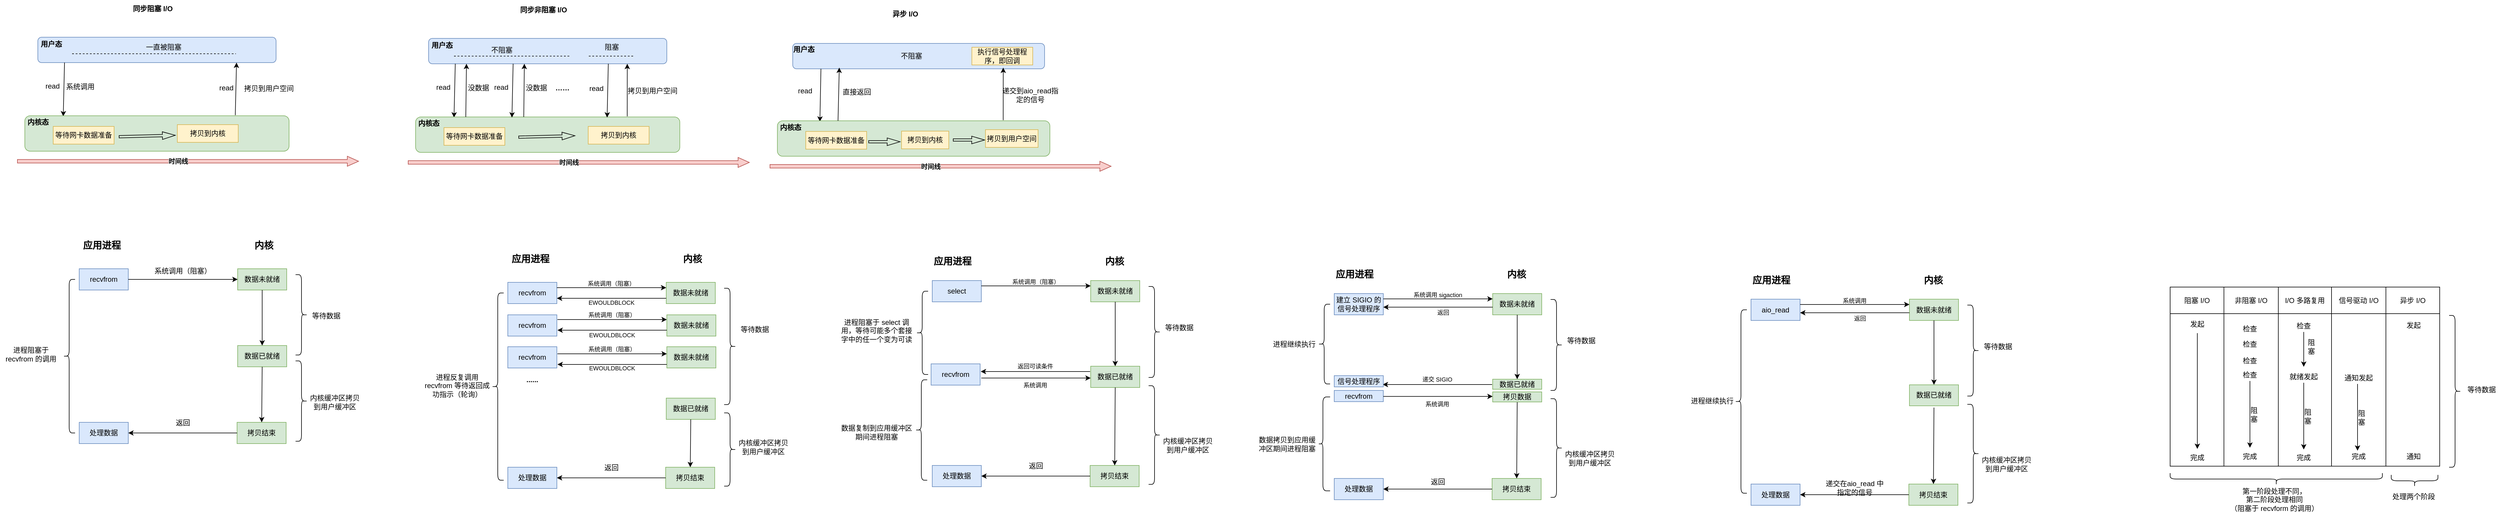 <mxfile version="24.8.0">
  <diagram name="第 1 页" id="OZUKKnB7VEKPYYp7jGaH">
    <mxGraphModel dx="1195" dy="627" grid="0" gridSize="10" guides="1" tooltips="1" connect="1" arrows="1" fold="1" page="1" pageScale="1" pageWidth="500000" pageHeight="400000" math="0" shadow="0">
      <root>
        <mxCell id="0" />
        <mxCell id="1" parent="0" />
        <mxCell id="iHCsMBI7rGnUkdtqpjt5-3" value="" style="rounded=1;whiteSpace=wrap;html=1;fillColor=#dae8fc;strokeColor=#6c8ebf;" parent="1" vertex="1">
          <mxGeometry x="120" y="218" width="403" height="43" as="geometry" />
        </mxCell>
        <mxCell id="iHCsMBI7rGnUkdtqpjt5-2" value="同步阻塞 I/O" style="text;html=1;align=center;verticalAlign=middle;whiteSpace=wrap;rounded=0;fontStyle=1" parent="1" vertex="1">
          <mxGeometry x="254" y="155" width="121" height="30" as="geometry" />
        </mxCell>
        <mxCell id="iHCsMBI7rGnUkdtqpjt5-4" value="用户态" style="text;html=1;align=center;verticalAlign=middle;whiteSpace=wrap;rounded=0;fontStyle=1" parent="1" vertex="1">
          <mxGeometry x="112" y="218" width="62" height="24" as="geometry" />
        </mxCell>
        <mxCell id="iHCsMBI7rGnUkdtqpjt5-5" value="" style="endArrow=none;dashed=1;html=1;rounded=0;fontStyle=1" parent="1" edge="1">
          <mxGeometry width="50" height="50" relative="1" as="geometry">
            <mxPoint x="178" y="246" as="sourcePoint" />
            <mxPoint x="455" y="246" as="targetPoint" />
          </mxGeometry>
        </mxCell>
        <mxCell id="iHCsMBI7rGnUkdtqpjt5-6" value="一直被阻塞" style="text;html=1;align=center;verticalAlign=middle;whiteSpace=wrap;rounded=0;" parent="1" vertex="1">
          <mxGeometry x="291" y="220" width="84" height="30" as="geometry" />
        </mxCell>
        <mxCell id="iHCsMBI7rGnUkdtqpjt5-7" value="" style="endArrow=classic;html=1;rounded=0;exitX=0.112;exitY=1;exitDx=0;exitDy=0;exitPerimeter=0;" parent="1" source="iHCsMBI7rGnUkdtqpjt5-3" edge="1">
          <mxGeometry width="50" height="50" relative="1" as="geometry">
            <mxPoint x="152" y="392" as="sourcePoint" />
            <mxPoint x="163" y="352" as="targetPoint" />
          </mxGeometry>
        </mxCell>
        <mxCell id="iHCsMBI7rGnUkdtqpjt5-8" value="" style="rounded=1;whiteSpace=wrap;html=1;fillColor=#d5e8d4;strokeColor=#82b366;" parent="1" vertex="1">
          <mxGeometry x="98" y="351" width="447" height="60" as="geometry" />
        </mxCell>
        <mxCell id="iHCsMBI7rGnUkdtqpjt5-9" value="内核态" style="text;html=1;align=center;verticalAlign=middle;whiteSpace=wrap;rounded=0;fontStyle=1" parent="1" vertex="1">
          <mxGeometry x="98" y="347" width="45" height="30" as="geometry" />
        </mxCell>
        <mxCell id="iHCsMBI7rGnUkdtqpjt5-10" value="" style="endArrow=classic;html=1;rounded=0;entryX=0.834;entryY=1;entryDx=0;entryDy=0;entryPerimeter=0;" parent="1" target="iHCsMBI7rGnUkdtqpjt5-3" edge="1">
          <mxGeometry width="50" height="50" relative="1" as="geometry">
            <mxPoint x="454" y="350" as="sourcePoint" />
            <mxPoint x="173" y="362" as="targetPoint" />
          </mxGeometry>
        </mxCell>
        <mxCell id="iHCsMBI7rGnUkdtqpjt5-11" value="read" style="text;html=1;align=center;verticalAlign=middle;whiteSpace=wrap;rounded=0;" parent="1" vertex="1">
          <mxGeometry x="127" y="289" width="36" height="23" as="geometry" />
        </mxCell>
        <mxCell id="iHCsMBI7rGnUkdtqpjt5-12" value="系统调用" style="text;html=1;align=center;verticalAlign=middle;whiteSpace=wrap;rounded=0;" parent="1" vertex="1">
          <mxGeometry x="165" y="292" width="54" height="20" as="geometry" />
        </mxCell>
        <mxCell id="iHCsMBI7rGnUkdtqpjt5-13" style="edgeStyle=orthogonalEdgeStyle;rounded=0;orthogonalLoop=1;jettySize=auto;html=1;exitX=0.5;exitY=1;exitDx=0;exitDy=0;" parent="1" source="iHCsMBI7rGnUkdtqpjt5-12" target="iHCsMBI7rGnUkdtqpjt5-12" edge="1">
          <mxGeometry relative="1" as="geometry" />
        </mxCell>
        <mxCell id="iHCsMBI7rGnUkdtqpjt5-14" value="等待网卡数据准备" style="rounded=0;whiteSpace=wrap;html=1;fillColor=#fff2cc;strokeColor=#d6b656;" parent="1" vertex="1">
          <mxGeometry x="146" y="369" width="103" height="30" as="geometry" />
        </mxCell>
        <mxCell id="iHCsMBI7rGnUkdtqpjt5-15" value="拷贝到内核" style="rounded=0;whiteSpace=wrap;html=1;fillColor=#fff2cc;strokeColor=#d6b656;" parent="1" vertex="1">
          <mxGeometry x="356" y="366" width="103" height="30" as="geometry" />
        </mxCell>
        <mxCell id="iHCsMBI7rGnUkdtqpjt5-16" value="" style="shape=flexArrow;endArrow=classic;html=1;rounded=0;width=4;endSize=6.92;endWidth=8;" parent="1" edge="1">
          <mxGeometry width="50" height="50" relative="1" as="geometry">
            <mxPoint x="257" y="386.5" as="sourcePoint" />
            <mxPoint x="353" y="384" as="targetPoint" />
          </mxGeometry>
        </mxCell>
        <mxCell id="iHCsMBI7rGnUkdtqpjt5-17" value="read" style="text;html=1;align=center;verticalAlign=middle;whiteSpace=wrap;rounded=0;" parent="1" vertex="1">
          <mxGeometry x="421" y="292" width="36" height="23" as="geometry" />
        </mxCell>
        <mxCell id="iHCsMBI7rGnUkdtqpjt5-18" value="拷贝到用户空间" style="text;html=1;align=center;verticalAlign=middle;whiteSpace=wrap;rounded=0;" parent="1" vertex="1">
          <mxGeometry x="459" y="295" width="104" height="20" as="geometry" />
        </mxCell>
        <mxCell id="iHCsMBI7rGnUkdtqpjt5-19" value="" style="shape=flexArrow;endArrow=classic;html=1;rounded=0;width=6;endSize=6;endWidth=10;fillColor=#f8cecc;strokeColor=#b85450;" parent="1" edge="1">
          <mxGeometry width="50" height="50" relative="1" as="geometry">
            <mxPoint x="85" y="428" as="sourcePoint" />
            <mxPoint x="663" y="428" as="targetPoint" />
          </mxGeometry>
        </mxCell>
        <mxCell id="iHCsMBI7rGnUkdtqpjt5-21" value="时间线" style="edgeLabel;html=1;align=center;verticalAlign=middle;resizable=0;points=[];fontStyle=1" parent="iHCsMBI7rGnUkdtqpjt5-19" vertex="1" connectable="0">
          <mxGeometry x="-0.059" relative="1" as="geometry">
            <mxPoint as="offset" />
          </mxGeometry>
        </mxCell>
        <mxCell id="iHCsMBI7rGnUkdtqpjt5-22" value="" style="rounded=1;whiteSpace=wrap;html=1;fillColor=#dae8fc;strokeColor=#6c8ebf;" parent="1" vertex="1">
          <mxGeometry x="781" y="220" width="403" height="43" as="geometry" />
        </mxCell>
        <mxCell id="iHCsMBI7rGnUkdtqpjt5-23" value="同步非阻塞 I/O" style="text;html=1;align=center;verticalAlign=middle;whiteSpace=wrap;rounded=0;fontStyle=1" parent="1" vertex="1">
          <mxGeometry x="915" y="157" width="121" height="30" as="geometry" />
        </mxCell>
        <mxCell id="iHCsMBI7rGnUkdtqpjt5-24" value="用户态" style="text;html=1;align=center;verticalAlign=middle;whiteSpace=wrap;rounded=0;fontStyle=1" parent="1" vertex="1">
          <mxGeometry x="773" y="220" width="62" height="24" as="geometry" />
        </mxCell>
        <mxCell id="iHCsMBI7rGnUkdtqpjt5-25" value="" style="endArrow=none;dashed=1;html=1;rounded=0;fontStyle=1" parent="1" edge="1">
          <mxGeometry width="50" height="50" relative="1" as="geometry">
            <mxPoint x="824" y="250" as="sourcePoint" />
            <mxPoint x="1020" y="250" as="targetPoint" />
          </mxGeometry>
        </mxCell>
        <mxCell id="iHCsMBI7rGnUkdtqpjt5-26" value="不阻塞" style="text;html=1;align=center;verticalAlign=middle;whiteSpace=wrap;rounded=0;" parent="1" vertex="1">
          <mxGeometry x="863" y="224.5" width="84" height="30" as="geometry" />
        </mxCell>
        <mxCell id="iHCsMBI7rGnUkdtqpjt5-27" value="" style="endArrow=classic;html=1;rounded=0;exitX=0.112;exitY=1;exitDx=0;exitDy=0;exitPerimeter=0;" parent="1" source="iHCsMBI7rGnUkdtqpjt5-22" edge="1">
          <mxGeometry width="50" height="50" relative="1" as="geometry">
            <mxPoint x="813" y="394" as="sourcePoint" />
            <mxPoint x="824" y="354" as="targetPoint" />
          </mxGeometry>
        </mxCell>
        <mxCell id="iHCsMBI7rGnUkdtqpjt5-28" value="" style="rounded=1;whiteSpace=wrap;html=1;fillColor=#d5e8d4;strokeColor=#82b366;" parent="1" vertex="1">
          <mxGeometry x="759" y="353" width="447" height="60" as="geometry" />
        </mxCell>
        <mxCell id="iHCsMBI7rGnUkdtqpjt5-29" value="内核态" style="text;html=1;align=center;verticalAlign=middle;whiteSpace=wrap;rounded=0;fontStyle=1" parent="1" vertex="1">
          <mxGeometry x="759" y="349" width="45" height="30" as="geometry" />
        </mxCell>
        <mxCell id="iHCsMBI7rGnUkdtqpjt5-30" value="" style="endArrow=classic;html=1;rounded=0;entryX=0.834;entryY=1;entryDx=0;entryDy=0;entryPerimeter=0;" parent="1" target="iHCsMBI7rGnUkdtqpjt5-22" edge="1">
          <mxGeometry width="50" height="50" relative="1" as="geometry">
            <mxPoint x="1117" y="352" as="sourcePoint" />
            <mxPoint x="834" y="364" as="targetPoint" />
          </mxGeometry>
        </mxCell>
        <mxCell id="iHCsMBI7rGnUkdtqpjt5-31" value="read" style="text;html=1;align=center;verticalAlign=middle;whiteSpace=wrap;rounded=0;" parent="1" vertex="1">
          <mxGeometry x="788" y="291" width="36" height="23" as="geometry" />
        </mxCell>
        <mxCell id="iHCsMBI7rGnUkdtqpjt5-33" style="edgeStyle=orthogonalEdgeStyle;rounded=0;orthogonalLoop=1;jettySize=auto;html=1;exitX=0.5;exitY=1;exitDx=0;exitDy=0;" parent="1" edge="1">
          <mxGeometry relative="1" as="geometry">
            <mxPoint x="853" y="314" as="sourcePoint" />
            <mxPoint x="853" y="314" as="targetPoint" />
          </mxGeometry>
        </mxCell>
        <mxCell id="iHCsMBI7rGnUkdtqpjt5-34" value="等待网卡数据准备" style="rounded=0;whiteSpace=wrap;html=1;fillColor=#fff2cc;strokeColor=#d6b656;" parent="1" vertex="1">
          <mxGeometry x="807" y="371" width="103" height="30" as="geometry" />
        </mxCell>
        <mxCell id="iHCsMBI7rGnUkdtqpjt5-35" value="拷贝到内核" style="rounded=0;whiteSpace=wrap;html=1;fillColor=#fff2cc;strokeColor=#d6b656;" parent="1" vertex="1">
          <mxGeometry x="1051" y="369" width="103" height="30" as="geometry" />
        </mxCell>
        <mxCell id="iHCsMBI7rGnUkdtqpjt5-36" value="" style="shape=flexArrow;endArrow=classic;html=1;rounded=0;width=4;endSize=6.92;endWidth=8;" parent="1" edge="1">
          <mxGeometry width="50" height="50" relative="1" as="geometry">
            <mxPoint x="933" y="387.25" as="sourcePoint" />
            <mxPoint x="1029" y="384.75" as="targetPoint" />
          </mxGeometry>
        </mxCell>
        <mxCell id="iHCsMBI7rGnUkdtqpjt5-37" value="read" style="text;html=1;align=center;verticalAlign=middle;whiteSpace=wrap;rounded=0;" parent="1" vertex="1">
          <mxGeometry x="1047" y="293.5" width="36" height="23" as="geometry" />
        </mxCell>
        <mxCell id="iHCsMBI7rGnUkdtqpjt5-38" value="拷贝到用户空间" style="text;html=1;align=center;verticalAlign=middle;whiteSpace=wrap;rounded=0;" parent="1" vertex="1">
          <mxGeometry x="1108" y="299" width="104" height="20" as="geometry" />
        </mxCell>
        <mxCell id="iHCsMBI7rGnUkdtqpjt5-39" value="" style="shape=flexArrow;endArrow=classic;html=1;rounded=0;width=6;endSize=6;endWidth=10;fillColor=#f8cecc;strokeColor=#b85450;" parent="1" edge="1">
          <mxGeometry width="50" height="50" relative="1" as="geometry">
            <mxPoint x="746" y="430" as="sourcePoint" />
            <mxPoint x="1324" y="430" as="targetPoint" />
          </mxGeometry>
        </mxCell>
        <mxCell id="iHCsMBI7rGnUkdtqpjt5-40" value="时间线" style="edgeLabel;html=1;align=center;verticalAlign=middle;resizable=0;points=[];fontStyle=1" parent="iHCsMBI7rGnUkdtqpjt5-39" vertex="1" connectable="0">
          <mxGeometry x="-0.059" relative="1" as="geometry">
            <mxPoint as="offset" />
          </mxGeometry>
        </mxCell>
        <mxCell id="iHCsMBI7rGnUkdtqpjt5-41" value="" style="endArrow=none;dashed=1;html=1;rounded=0;fontStyle=1" parent="1" edge="1">
          <mxGeometry width="50" height="50" relative="1" as="geometry">
            <mxPoint x="1052" y="250" as="sourcePoint" />
            <mxPoint x="1129" y="250" as="targetPoint" />
          </mxGeometry>
        </mxCell>
        <mxCell id="iHCsMBI7rGnUkdtqpjt5-42" value="阻塞" style="text;html=1;align=center;verticalAlign=middle;whiteSpace=wrap;rounded=0;" parent="1" vertex="1">
          <mxGeometry x="1055" y="224.5" width="72" height="21" as="geometry" />
        </mxCell>
        <mxCell id="iHCsMBI7rGnUkdtqpjt5-43" value="" style="endArrow=classic;html=1;rounded=0;exitX=0.19;exitY=0;exitDx=0;exitDy=0;exitPerimeter=0;entryX=0.159;entryY=1;entryDx=0;entryDy=0;entryPerimeter=0;" parent="1" source="iHCsMBI7rGnUkdtqpjt5-28" target="iHCsMBI7rGnUkdtqpjt5-22" edge="1">
          <mxGeometry width="50" height="50" relative="1" as="geometry">
            <mxPoint x="836" y="273" as="sourcePoint" />
            <mxPoint x="834" y="364" as="targetPoint" />
          </mxGeometry>
        </mxCell>
        <mxCell id="iHCsMBI7rGnUkdtqpjt5-44" value="没数据" style="text;html=1;align=center;verticalAlign=middle;whiteSpace=wrap;rounded=0;" parent="1" vertex="1">
          <mxGeometry x="840.5" y="292" width="48.5" height="23" as="geometry" />
        </mxCell>
        <mxCell id="iHCsMBI7rGnUkdtqpjt5-45" value="" style="endArrow=classic;html=1;rounded=0;exitX=0.112;exitY=1;exitDx=0;exitDy=0;exitPerimeter=0;" parent="1" edge="1">
          <mxGeometry width="50" height="50" relative="1" as="geometry">
            <mxPoint x="924" y="263" as="sourcePoint" />
            <mxPoint x="922" y="354" as="targetPoint" />
          </mxGeometry>
        </mxCell>
        <mxCell id="iHCsMBI7rGnUkdtqpjt5-46" value="read" style="text;html=1;align=center;verticalAlign=middle;whiteSpace=wrap;rounded=0;" parent="1" vertex="1">
          <mxGeometry x="886" y="291" width="36" height="23" as="geometry" />
        </mxCell>
        <mxCell id="iHCsMBI7rGnUkdtqpjt5-47" value="" style="endArrow=classic;html=1;rounded=0;exitX=0.19;exitY=0;exitDx=0;exitDy=0;exitPerimeter=0;entryX=0.159;entryY=1;entryDx=0;entryDy=0;entryPerimeter=0;" parent="1" edge="1">
          <mxGeometry width="50" height="50" relative="1" as="geometry">
            <mxPoint x="942" y="353" as="sourcePoint" />
            <mxPoint x="943" y="263" as="targetPoint" />
          </mxGeometry>
        </mxCell>
        <mxCell id="iHCsMBI7rGnUkdtqpjt5-48" value="没数据" style="text;html=1;align=center;verticalAlign=middle;whiteSpace=wrap;rounded=0;" parent="1" vertex="1">
          <mxGeometry x="938.5" y="292" width="48.5" height="23" as="geometry" />
        </mxCell>
        <mxCell id="iHCsMBI7rGnUkdtqpjt5-49" value="……" style="text;html=1;align=center;verticalAlign=middle;whiteSpace=wrap;rounded=0;fontStyle=1" parent="1" vertex="1">
          <mxGeometry x="983" y="292" width="48.5" height="23" as="geometry" />
        </mxCell>
        <mxCell id="iHCsMBI7rGnUkdtqpjt5-50" value="" style="endArrow=classic;html=1;rounded=0;exitX=0.112;exitY=1;exitDx=0;exitDy=0;exitPerimeter=0;" parent="1" edge="1">
          <mxGeometry width="50" height="50" relative="1" as="geometry">
            <mxPoint x="1085" y="263" as="sourcePoint" />
            <mxPoint x="1083" y="354" as="targetPoint" />
          </mxGeometry>
        </mxCell>
        <mxCell id="iHCsMBI7rGnUkdtqpjt5-51" value="" style="rounded=1;whiteSpace=wrap;html=1;fillColor=#dae8fc;strokeColor=#6c8ebf;" parent="1" vertex="1">
          <mxGeometry x="1397" y="228.5" width="426" height="43" as="geometry" />
        </mxCell>
        <mxCell id="iHCsMBI7rGnUkdtqpjt5-52" value="异步 I/O" style="text;html=1;align=center;verticalAlign=middle;whiteSpace=wrap;rounded=0;fontStyle=1" parent="1" vertex="1">
          <mxGeometry x="1527" y="163.5" width="121" height="30" as="geometry" />
        </mxCell>
        <mxCell id="iHCsMBI7rGnUkdtqpjt5-53" value="用户态" style="text;html=1;align=center;verticalAlign=middle;whiteSpace=wrap;rounded=0;fontStyle=1" parent="1" vertex="1">
          <mxGeometry x="1385" y="226.5" width="62" height="24" as="geometry" />
        </mxCell>
        <mxCell id="iHCsMBI7rGnUkdtqpjt5-55" value="不阻塞" style="text;html=1;align=center;verticalAlign=middle;whiteSpace=wrap;rounded=0;" parent="1" vertex="1">
          <mxGeometry x="1556" y="235" width="84" height="30" as="geometry" />
        </mxCell>
        <mxCell id="iHCsMBI7rGnUkdtqpjt5-56" value="" style="endArrow=classic;html=1;rounded=0;exitX=0.112;exitY=1;exitDx=0;exitDy=0;exitPerimeter=0;entryX=0.156;entryY=0.025;entryDx=0;entryDy=0;entryPerimeter=0;" parent="1" source="iHCsMBI7rGnUkdtqpjt5-51" target="iHCsMBI7rGnUkdtqpjt5-57" edge="1">
          <mxGeometry width="50" height="50" relative="1" as="geometry">
            <mxPoint x="1425" y="400.5" as="sourcePoint" />
            <mxPoint x="1441" y="356" as="targetPoint" />
          </mxGeometry>
        </mxCell>
        <mxCell id="iHCsMBI7rGnUkdtqpjt5-57" value="" style="rounded=1;whiteSpace=wrap;html=1;fillColor=#d5e8d4;strokeColor=#82b366;" parent="1" vertex="1">
          <mxGeometry x="1371" y="359.5" width="461" height="60" as="geometry" />
        </mxCell>
        <mxCell id="iHCsMBI7rGnUkdtqpjt5-58" value="内核态" style="text;html=1;align=center;verticalAlign=middle;whiteSpace=wrap;rounded=0;fontStyle=1" parent="1" vertex="1">
          <mxGeometry x="1371" y="355.5" width="45" height="30" as="geometry" />
        </mxCell>
        <mxCell id="iHCsMBI7rGnUkdtqpjt5-59" value="" style="endArrow=classic;html=1;rounded=0;entryX=0.834;entryY=1;entryDx=0;entryDy=0;entryPerimeter=0;" parent="1" edge="1">
          <mxGeometry width="50" height="50" relative="1" as="geometry">
            <mxPoint x="1753" y="358.5" as="sourcePoint" />
            <mxPoint x="1753.102" y="269.5" as="targetPoint" />
          </mxGeometry>
        </mxCell>
        <mxCell id="iHCsMBI7rGnUkdtqpjt5-60" value="read" style="text;html=1;align=center;verticalAlign=middle;whiteSpace=wrap;rounded=0;" parent="1" vertex="1">
          <mxGeometry x="1400" y="297.5" width="36" height="23" as="geometry" />
        </mxCell>
        <mxCell id="iHCsMBI7rGnUkdtqpjt5-61" style="edgeStyle=orthogonalEdgeStyle;rounded=0;orthogonalLoop=1;jettySize=auto;html=1;exitX=0.5;exitY=1;exitDx=0;exitDy=0;" parent="1" edge="1">
          <mxGeometry relative="1" as="geometry">
            <mxPoint x="1465" y="320.5" as="sourcePoint" />
            <mxPoint x="1465" y="320.5" as="targetPoint" />
          </mxGeometry>
        </mxCell>
        <mxCell id="iHCsMBI7rGnUkdtqpjt5-62" value="等待网卡数据准备" style="rounded=0;whiteSpace=wrap;html=1;fillColor=#fff2cc;strokeColor=#d6b656;" parent="1" vertex="1">
          <mxGeometry x="1419" y="377.5" width="103" height="30" as="geometry" />
        </mxCell>
        <mxCell id="iHCsMBI7rGnUkdtqpjt5-63" value="拷贝到内核" style="rounded=0;whiteSpace=wrap;html=1;fillColor=#fff2cc;strokeColor=#d6b656;" parent="1" vertex="1">
          <mxGeometry x="1581" y="377" width="80" height="30" as="geometry" />
        </mxCell>
        <mxCell id="iHCsMBI7rGnUkdtqpjt5-64" value="" style="shape=flexArrow;endArrow=classic;html=1;rounded=0;width=4;endSize=6.92;endWidth=8;" parent="1" edge="1">
          <mxGeometry width="50" height="50" relative="1" as="geometry">
            <mxPoint x="1525" y="395" as="sourcePoint" />
            <mxPoint x="1579" y="395" as="targetPoint" />
          </mxGeometry>
        </mxCell>
        <mxCell id="iHCsMBI7rGnUkdtqpjt5-66" value="递交到aio_read指定的信号" style="text;html=1;align=center;verticalAlign=middle;whiteSpace=wrap;rounded=0;" parent="1" vertex="1">
          <mxGeometry x="1747" y="305.5" width="104" height="20" as="geometry" />
        </mxCell>
        <mxCell id="iHCsMBI7rGnUkdtqpjt5-67" value="" style="shape=flexArrow;endArrow=classic;html=1;rounded=0;width=6;endSize=6;endWidth=10;fillColor=#f8cecc;strokeColor=#b85450;" parent="1" edge="1">
          <mxGeometry width="50" height="50" relative="1" as="geometry">
            <mxPoint x="1358" y="436.5" as="sourcePoint" />
            <mxPoint x="1936" y="436.5" as="targetPoint" />
          </mxGeometry>
        </mxCell>
        <mxCell id="iHCsMBI7rGnUkdtqpjt5-68" value="时间线" style="edgeLabel;html=1;align=center;verticalAlign=middle;resizable=0;points=[];fontStyle=1" parent="iHCsMBI7rGnUkdtqpjt5-67" vertex="1" connectable="0">
          <mxGeometry x="-0.059" relative="1" as="geometry">
            <mxPoint as="offset" />
          </mxGeometry>
        </mxCell>
        <mxCell id="iHCsMBI7rGnUkdtqpjt5-71" value="" style="endArrow=classic;html=1;rounded=0;exitX=0.19;exitY=0;exitDx=0;exitDy=0;exitPerimeter=0;entryX=0.159;entryY=1;entryDx=0;entryDy=0;entryPerimeter=0;" parent="1" edge="1">
          <mxGeometry width="50" height="50" relative="1" as="geometry">
            <mxPoint x="1473.59" y="359.5" as="sourcePoint" />
            <mxPoint x="1475.734" y="269.5" as="targetPoint" />
          </mxGeometry>
        </mxCell>
        <mxCell id="iHCsMBI7rGnUkdtqpjt5-72" value="直接返回" style="text;html=1;align=center;verticalAlign=middle;whiteSpace=wrap;rounded=0;" parent="1" vertex="1">
          <mxGeometry x="1476" y="299" width="58.5" height="23" as="geometry" />
        </mxCell>
        <mxCell id="iHCsMBI7rGnUkdtqpjt5-79" value="拷贝到用户空间" style="rounded=0;whiteSpace=wrap;html=1;fillColor=#fff2cc;strokeColor=#d6b656;" parent="1" vertex="1">
          <mxGeometry x="1723" y="374.5" width="89" height="30" as="geometry" />
        </mxCell>
        <mxCell id="iHCsMBI7rGnUkdtqpjt5-80" value="" style="shape=flexArrow;endArrow=classic;html=1;rounded=0;width=4;endSize=6.92;endWidth=8;" parent="1" edge="1">
          <mxGeometry width="50" height="50" relative="1" as="geometry">
            <mxPoint x="1668" y="392" as="sourcePoint" />
            <mxPoint x="1722" y="392" as="targetPoint" />
          </mxGeometry>
        </mxCell>
        <mxCell id="iHCsMBI7rGnUkdtqpjt5-81" value="执行信号处理程序，即回调" style="rounded=0;whiteSpace=wrap;html=1;fillColor=#fff2cc;strokeColor=#d6b656;" parent="1" vertex="1">
          <mxGeometry x="1700" y="235" width="103" height="30" as="geometry" />
        </mxCell>
        <mxCell id="_ADvZr4oRqNUSHqYQ1tH-1" value="recvfrom" style="rounded=0;whiteSpace=wrap;html=1;fillColor=#dae8fc;strokeColor=#6c8ebf;" vertex="1" parent="1">
          <mxGeometry x="190" y="610" width="83" height="36" as="geometry" />
        </mxCell>
        <mxCell id="_ADvZr4oRqNUSHqYQ1tH-2" value="数据未就绪" style="rounded=0;whiteSpace=wrap;html=1;fillColor=#d5e8d4;strokeColor=#82b366;" vertex="1" parent="1">
          <mxGeometry x="458" y="610" width="83" height="36" as="geometry" />
        </mxCell>
        <mxCell id="_ADvZr4oRqNUSHqYQ1tH-3" value="数据已就绪" style="rounded=0;whiteSpace=wrap;html=1;fillColor=#d5e8d4;strokeColor=#82b366;" vertex="1" parent="1">
          <mxGeometry x="458" y="740" width="83" height="36" as="geometry" />
        </mxCell>
        <mxCell id="_ADvZr4oRqNUSHqYQ1tH-4" value="拷贝结束" style="rounded=0;whiteSpace=wrap;html=1;fillColor=#d5e8d4;strokeColor=#82b366;" vertex="1" parent="1">
          <mxGeometry x="457" y="870" width="83" height="36" as="geometry" />
        </mxCell>
        <mxCell id="_ADvZr4oRqNUSHqYQ1tH-5" value="处理数据" style="rounded=0;whiteSpace=wrap;html=1;fillColor=#dae8fc;strokeColor=#6c8ebf;" vertex="1" parent="1">
          <mxGeometry x="190" y="870" width="83" height="36" as="geometry" />
        </mxCell>
        <mxCell id="_ADvZr4oRqNUSHqYQ1tH-6" value="" style="shape=curlyBracket;whiteSpace=wrap;html=1;rounded=1;flipH=1;labelPosition=right;verticalLabelPosition=middle;align=left;verticalAlign=middle;" vertex="1" parent="1">
          <mxGeometry x="556" y="620" width="20" height="136" as="geometry" />
        </mxCell>
        <mxCell id="_ADvZr4oRqNUSHqYQ1tH-7" value="等待数据" style="text;html=1;align=center;verticalAlign=middle;whiteSpace=wrap;rounded=0;" vertex="1" parent="1">
          <mxGeometry x="578" y="675" width="60" height="30" as="geometry" />
        </mxCell>
        <mxCell id="_ADvZr4oRqNUSHqYQ1tH-8" value="应用进程" style="text;strokeColor=none;fillColor=none;html=1;fontSize=16;fontStyle=1;verticalAlign=middle;align=center;" vertex="1" parent="1">
          <mxGeometry x="176" y="550" width="104" height="40" as="geometry" />
        </mxCell>
        <mxCell id="_ADvZr4oRqNUSHqYQ1tH-9" value="内核" style="text;strokeColor=none;fillColor=none;html=1;fontSize=16;fontStyle=1;verticalAlign=middle;align=center;" vertex="1" parent="1">
          <mxGeometry x="450" y="550" width="104" height="40" as="geometry" />
        </mxCell>
        <mxCell id="_ADvZr4oRqNUSHqYQ1tH-10" value="" style="endArrow=classic;html=1;rounded=0;exitX=1;exitY=0.5;exitDx=0;exitDy=0;entryX=0;entryY=0.5;entryDx=0;entryDy=0;" edge="1" parent="1" source="_ADvZr4oRqNUSHqYQ1tH-1" target="_ADvZr4oRqNUSHqYQ1tH-2">
          <mxGeometry width="50" height="50" relative="1" as="geometry">
            <mxPoint x="665" y="712" as="sourcePoint" />
            <mxPoint x="715" y="662" as="targetPoint" />
          </mxGeometry>
        </mxCell>
        <mxCell id="_ADvZr4oRqNUSHqYQ1tH-11" value="系统调用（阻塞）" style="text;html=1;align=center;verticalAlign=middle;whiteSpace=wrap;rounded=0;" vertex="1" parent="1">
          <mxGeometry x="313" y="599" width="105" height="30" as="geometry" />
        </mxCell>
        <mxCell id="_ADvZr4oRqNUSHqYQ1tH-12" value="" style="endArrow=classic;html=1;rounded=0;exitX=0;exitY=0.5;exitDx=0;exitDy=0;entryX=1;entryY=0.5;entryDx=0;entryDy=0;" edge="1" parent="1" source="_ADvZr4oRqNUSHqYQ1tH-4" target="_ADvZr4oRqNUSHqYQ1tH-5">
          <mxGeometry width="50" height="50" relative="1" as="geometry">
            <mxPoint x="283" y="638" as="sourcePoint" />
            <mxPoint x="468" y="638" as="targetPoint" />
          </mxGeometry>
        </mxCell>
        <mxCell id="_ADvZr4oRqNUSHqYQ1tH-13" value="返回" style="text;html=1;align=center;verticalAlign=middle;whiteSpace=wrap;rounded=0;" vertex="1" parent="1">
          <mxGeometry x="313" y="856" width="105" height="30" as="geometry" />
        </mxCell>
        <mxCell id="_ADvZr4oRqNUSHqYQ1tH-14" value="" style="shape=curlyBracket;whiteSpace=wrap;html=1;rounded=1;flipH=1;labelPosition=right;verticalLabelPosition=middle;align=left;verticalAlign=middle;" vertex="1" parent="1">
          <mxGeometry x="556" y="766" width="20" height="136" as="geometry" />
        </mxCell>
        <mxCell id="_ADvZr4oRqNUSHqYQ1tH-15" value="内核缓冲区拷贝到用户缓冲区" style="text;html=1;align=center;verticalAlign=middle;whiteSpace=wrap;rounded=0;" vertex="1" parent="1">
          <mxGeometry x="578" y="821" width="89" height="30" as="geometry" />
        </mxCell>
        <mxCell id="_ADvZr4oRqNUSHqYQ1tH-16" value="" style="shape=curlyBracket;whiteSpace=wrap;html=1;rounded=1;labelPosition=left;verticalLabelPosition=middle;align=right;verticalAlign=middle;" vertex="1" parent="1">
          <mxGeometry x="163" y="628" width="20" height="260" as="geometry" />
        </mxCell>
        <mxCell id="_ADvZr4oRqNUSHqYQ1tH-17" value="进程阻塞于&lt;div&gt;recvfrom 的调用&lt;/div&gt;" style="text;html=1;align=center;verticalAlign=middle;whiteSpace=wrap;rounded=0;" vertex="1" parent="1">
          <mxGeometry x="56" y="740" width="105" height="30" as="geometry" />
        </mxCell>
        <mxCell id="_ADvZr4oRqNUSHqYQ1tH-18" value="" style="endArrow=classic;html=1;rounded=0;exitX=0.5;exitY=1;exitDx=0;exitDy=0;" edge="1" parent="1" source="_ADvZr4oRqNUSHqYQ1tH-2" target="_ADvZr4oRqNUSHqYQ1tH-3">
          <mxGeometry width="50" height="50" relative="1" as="geometry">
            <mxPoint x="467" y="898" as="sourcePoint" />
            <mxPoint x="283" y="898" as="targetPoint" />
          </mxGeometry>
        </mxCell>
        <mxCell id="_ADvZr4oRqNUSHqYQ1tH-19" value="" style="endArrow=classic;html=1;rounded=0;exitX=0.5;exitY=1;exitDx=0;exitDy=0;" edge="1" parent="1" source="_ADvZr4oRqNUSHqYQ1tH-3" target="_ADvZr4oRqNUSHqYQ1tH-4">
          <mxGeometry width="50" height="50" relative="1" as="geometry">
            <mxPoint x="499" y="783" as="sourcePoint" />
            <mxPoint x="510" y="750" as="targetPoint" />
          </mxGeometry>
        </mxCell>
        <mxCell id="_ADvZr4oRqNUSHqYQ1tH-20" value="recvfrom" style="rounded=0;whiteSpace=wrap;html=1;fillColor=#dae8fc;strokeColor=#6c8ebf;" vertex="1" parent="1">
          <mxGeometry x="915" y="633" width="83" height="36" as="geometry" />
        </mxCell>
        <mxCell id="_ADvZr4oRqNUSHqYQ1tH-21" value="数据未就绪" style="rounded=0;whiteSpace=wrap;html=1;fillColor=#d5e8d4;strokeColor=#82b366;" vertex="1" parent="1">
          <mxGeometry x="1183" y="633" width="83" height="36" as="geometry" />
        </mxCell>
        <mxCell id="_ADvZr4oRqNUSHqYQ1tH-22" value="数据已就绪" style="rounded=0;whiteSpace=wrap;html=1;fillColor=#d5e8d4;strokeColor=#82b366;" vertex="1" parent="1">
          <mxGeometry x="1183" y="829" width="83" height="36" as="geometry" />
        </mxCell>
        <mxCell id="_ADvZr4oRqNUSHqYQ1tH-23" value="拷贝结束" style="rounded=0;whiteSpace=wrap;html=1;fillColor=#d5e8d4;strokeColor=#82b366;" vertex="1" parent="1">
          <mxGeometry x="1182" y="946" width="83" height="36" as="geometry" />
        </mxCell>
        <mxCell id="_ADvZr4oRqNUSHqYQ1tH-24" value="处理数据" style="rounded=0;whiteSpace=wrap;html=1;fillColor=#dae8fc;strokeColor=#6c8ebf;" vertex="1" parent="1">
          <mxGeometry x="915" y="946" width="83" height="36" as="geometry" />
        </mxCell>
        <mxCell id="_ADvZr4oRqNUSHqYQ1tH-25" value="" style="shape=curlyBracket;whiteSpace=wrap;html=1;rounded=1;flipH=1;labelPosition=right;verticalLabelPosition=middle;align=left;verticalAlign=middle;" vertex="1" parent="1">
          <mxGeometry x="1281" y="643" width="20" height="197" as="geometry" />
        </mxCell>
        <mxCell id="_ADvZr4oRqNUSHqYQ1tH-26" value="等待数据" style="text;html=1;align=center;verticalAlign=middle;whiteSpace=wrap;rounded=0;" vertex="1" parent="1">
          <mxGeometry x="1303" y="698" width="60" height="30" as="geometry" />
        </mxCell>
        <mxCell id="_ADvZr4oRqNUSHqYQ1tH-27" value="应用进程" style="text;strokeColor=none;fillColor=none;html=1;fontSize=16;fontStyle=1;verticalAlign=middle;align=center;" vertex="1" parent="1">
          <mxGeometry x="901" y="573" width="104" height="40" as="geometry" />
        </mxCell>
        <mxCell id="_ADvZr4oRqNUSHqYQ1tH-28" value="内核" style="text;strokeColor=none;fillColor=none;html=1;fontSize=16;fontStyle=1;verticalAlign=middle;align=center;" vertex="1" parent="1">
          <mxGeometry x="1175" y="573" width="104" height="40" as="geometry" />
        </mxCell>
        <mxCell id="_ADvZr4oRqNUSHqYQ1tH-29" value="" style="endArrow=classic;html=1;rounded=0;exitX=1;exitY=0.5;exitDx=0;exitDy=0;entryX=0;entryY=0.5;entryDx=0;entryDy=0;" edge="1" parent="1">
          <mxGeometry width="50" height="50" relative="1" as="geometry">
            <mxPoint x="998" y="642" as="sourcePoint" />
            <mxPoint x="1183" y="642" as="targetPoint" />
          </mxGeometry>
        </mxCell>
        <mxCell id="_ADvZr4oRqNUSHqYQ1tH-30" value="系统调用（阻塞）" style="text;html=1;align=center;verticalAlign=middle;whiteSpace=wrap;rounded=0;fontSize=10;" vertex="1" parent="1">
          <mxGeometry x="1038" y="624" width="105" height="22" as="geometry" />
        </mxCell>
        <mxCell id="_ADvZr4oRqNUSHqYQ1tH-31" value="" style="endArrow=classic;html=1;rounded=0;exitX=0;exitY=0.5;exitDx=0;exitDy=0;entryX=1;entryY=0.5;entryDx=0;entryDy=0;" edge="1" parent="1" source="_ADvZr4oRqNUSHqYQ1tH-23" target="_ADvZr4oRqNUSHqYQ1tH-24">
          <mxGeometry width="50" height="50" relative="1" as="geometry">
            <mxPoint x="1008" y="714" as="sourcePoint" />
            <mxPoint x="1193" y="714" as="targetPoint" />
          </mxGeometry>
        </mxCell>
        <mxCell id="_ADvZr4oRqNUSHqYQ1tH-32" value="返回" style="text;html=1;align=center;verticalAlign=middle;whiteSpace=wrap;rounded=0;" vertex="1" parent="1">
          <mxGeometry x="1038" y="932" width="105" height="30" as="geometry" />
        </mxCell>
        <mxCell id="_ADvZr4oRqNUSHqYQ1tH-33" value="" style="shape=curlyBracket;whiteSpace=wrap;html=1;rounded=1;flipH=1;labelPosition=right;verticalLabelPosition=middle;align=left;verticalAlign=middle;" vertex="1" parent="1">
          <mxGeometry x="1281" y="854" width="20" height="124" as="geometry" />
        </mxCell>
        <mxCell id="_ADvZr4oRqNUSHqYQ1tH-34" value="内核缓冲区拷贝到用户缓冲区" style="text;html=1;align=center;verticalAlign=middle;whiteSpace=wrap;rounded=0;" vertex="1" parent="1">
          <mxGeometry x="1303" y="897" width="89" height="30" as="geometry" />
        </mxCell>
        <mxCell id="_ADvZr4oRqNUSHqYQ1tH-35" value="" style="shape=curlyBracket;whiteSpace=wrap;html=1;rounded=1;labelPosition=left;verticalLabelPosition=middle;align=right;verticalAlign=middle;" vertex="1" parent="1">
          <mxGeometry x="888" y="651" width="20" height="317" as="geometry" />
        </mxCell>
        <mxCell id="_ADvZr4oRqNUSHqYQ1tH-36" value="进程反复调用&lt;div&gt;recvfrom 等待返回成功指示（轮询）&lt;/div&gt;" style="text;html=1;align=center;verticalAlign=middle;whiteSpace=wrap;rounded=0;" vertex="1" parent="1">
          <mxGeometry x="773" y="793" width="113" height="30" as="geometry" />
        </mxCell>
        <mxCell id="_ADvZr4oRqNUSHqYQ1tH-38" value="" style="endArrow=classic;html=1;rounded=0;exitX=0.5;exitY=1;exitDx=0;exitDy=0;" edge="1" parent="1" source="_ADvZr4oRqNUSHqYQ1tH-22" target="_ADvZr4oRqNUSHqYQ1tH-23">
          <mxGeometry width="50" height="50" relative="1" as="geometry">
            <mxPoint x="1224" y="859" as="sourcePoint" />
            <mxPoint x="1235" y="826" as="targetPoint" />
          </mxGeometry>
        </mxCell>
        <mxCell id="_ADvZr4oRqNUSHqYQ1tH-40" value="recvfrom" style="rounded=0;whiteSpace=wrap;html=1;fillColor=#dae8fc;strokeColor=#6c8ebf;" vertex="1" parent="1">
          <mxGeometry x="915" y="742" width="83" height="36" as="geometry" />
        </mxCell>
        <mxCell id="_ADvZr4oRqNUSHqYQ1tH-41" value="recvfrom" style="rounded=0;whiteSpace=wrap;html=1;fillColor=#dae8fc;strokeColor=#6c8ebf;" vertex="1" parent="1">
          <mxGeometry x="915" y="688" width="83" height="36" as="geometry" />
        </mxCell>
        <mxCell id="_ADvZr4oRqNUSHqYQ1tH-42" value="数据未就绪" style="rounded=0;whiteSpace=wrap;html=1;fillColor=#d5e8d4;strokeColor=#82b366;" vertex="1" parent="1">
          <mxGeometry x="1184" y="688" width="83" height="36" as="geometry" />
        </mxCell>
        <mxCell id="_ADvZr4oRqNUSHqYQ1tH-43" value="数据未就绪" style="rounded=0;whiteSpace=wrap;html=1;fillColor=#d5e8d4;strokeColor=#82b366;" vertex="1" parent="1">
          <mxGeometry x="1184" y="742" width="83" height="36" as="geometry" />
        </mxCell>
        <mxCell id="_ADvZr4oRqNUSHqYQ1tH-44" value="......" style="text;html=1;align=center;verticalAlign=middle;whiteSpace=wrap;rounded=0;fontStyle=1" vertex="1" parent="1">
          <mxGeometry x="904" y="783" width="105" height="30" as="geometry" />
        </mxCell>
        <mxCell id="_ADvZr4oRqNUSHqYQ1tH-45" value="" style="endArrow=classic;html=1;rounded=0;entryX=1;entryY=0.75;entryDx=0;entryDy=0;exitX=0;exitY=0.75;exitDx=0;exitDy=0;" edge="1" parent="1" source="_ADvZr4oRqNUSHqYQ1tH-21" target="_ADvZr4oRqNUSHqYQ1tH-20">
          <mxGeometry width="50" height="50" relative="1" as="geometry">
            <mxPoint x="1182" y="657" as="sourcePoint" />
            <mxPoint x="1148" y="700" as="targetPoint" />
          </mxGeometry>
        </mxCell>
        <mxCell id="_ADvZr4oRqNUSHqYQ1tH-46" value="EWOULDBLOCK" style="text;html=1;align=center;verticalAlign=middle;whiteSpace=wrap;rounded=0;fontSize=10;" vertex="1" parent="1">
          <mxGeometry x="1038" y="655" width="105" height="24" as="geometry" />
        </mxCell>
        <mxCell id="_ADvZr4oRqNUSHqYQ1tH-47" value="" style="endArrow=classic;html=1;rounded=0;exitX=1;exitY=0.5;exitDx=0;exitDy=0;entryX=0;entryY=0.5;entryDx=0;entryDy=0;" edge="1" parent="1">
          <mxGeometry width="50" height="50" relative="1" as="geometry">
            <mxPoint x="999" y="696" as="sourcePoint" />
            <mxPoint x="1184" y="696" as="targetPoint" />
          </mxGeometry>
        </mxCell>
        <mxCell id="_ADvZr4oRqNUSHqYQ1tH-48" value="系统调用（阻塞）" style="text;html=1;align=center;verticalAlign=middle;whiteSpace=wrap;rounded=0;fontSize=10;" vertex="1" parent="1">
          <mxGeometry x="1039" y="677" width="105" height="22" as="geometry" />
        </mxCell>
        <mxCell id="_ADvZr4oRqNUSHqYQ1tH-49" value="" style="endArrow=classic;html=1;rounded=0;entryX=1;entryY=0.75;entryDx=0;entryDy=0;exitX=0;exitY=0.75;exitDx=0;exitDy=0;" edge="1" parent="1">
          <mxGeometry width="50" height="50" relative="1" as="geometry">
            <mxPoint x="1184" y="714" as="sourcePoint" />
            <mxPoint x="999" y="714" as="targetPoint" />
          </mxGeometry>
        </mxCell>
        <mxCell id="_ADvZr4oRqNUSHqYQ1tH-50" value="EWOULDBLOCK" style="text;html=1;align=center;verticalAlign=middle;whiteSpace=wrap;rounded=0;fontSize=10;" vertex="1" parent="1">
          <mxGeometry x="1039" y="710" width="105" height="24" as="geometry" />
        </mxCell>
        <mxCell id="_ADvZr4oRqNUSHqYQ1tH-51" value="" style="endArrow=classic;html=1;rounded=0;exitX=1;exitY=0.5;exitDx=0;exitDy=0;entryX=0;entryY=0.5;entryDx=0;entryDy=0;" edge="1" parent="1">
          <mxGeometry width="50" height="50" relative="1" as="geometry">
            <mxPoint x="999" y="754" as="sourcePoint" />
            <mxPoint x="1184" y="754" as="targetPoint" />
          </mxGeometry>
        </mxCell>
        <mxCell id="_ADvZr4oRqNUSHqYQ1tH-52" value="系统调用（阻塞）" style="text;html=1;align=center;verticalAlign=middle;whiteSpace=wrap;rounded=0;fontSize=10;" vertex="1" parent="1">
          <mxGeometry x="1039" y="735" width="105" height="22" as="geometry" />
        </mxCell>
        <mxCell id="_ADvZr4oRqNUSHqYQ1tH-53" value="" style="endArrow=classic;html=1;rounded=0;entryX=1;entryY=0.75;entryDx=0;entryDy=0;exitX=0;exitY=0.75;exitDx=0;exitDy=0;" edge="1" parent="1">
          <mxGeometry width="50" height="50" relative="1" as="geometry">
            <mxPoint x="1184" y="772" as="sourcePoint" />
            <mxPoint x="999" y="772" as="targetPoint" />
          </mxGeometry>
        </mxCell>
        <mxCell id="_ADvZr4oRqNUSHqYQ1tH-54" value="EWOULDBLOCK" style="text;html=1;align=center;verticalAlign=middle;whiteSpace=wrap;rounded=0;fontSize=10;" vertex="1" parent="1">
          <mxGeometry x="1038.5" y="766" width="105" height="24" as="geometry" />
        </mxCell>
        <mxCell id="_ADvZr4oRqNUSHqYQ1tH-55" value="select" style="rounded=0;whiteSpace=wrap;html=1;fillColor=#dae8fc;strokeColor=#6c8ebf;" vertex="1" parent="1">
          <mxGeometry x="1633" y="630" width="83" height="36" as="geometry" />
        </mxCell>
        <mxCell id="_ADvZr4oRqNUSHqYQ1tH-56" value="数据未就绪" style="rounded=0;whiteSpace=wrap;html=1;fillColor=#d5e8d4;strokeColor=#82b366;" vertex="1" parent="1">
          <mxGeometry x="1901" y="630" width="83" height="36" as="geometry" />
        </mxCell>
        <mxCell id="_ADvZr4oRqNUSHqYQ1tH-57" value="数据已就绪" style="rounded=0;whiteSpace=wrap;html=1;fillColor=#d5e8d4;strokeColor=#82b366;" vertex="1" parent="1">
          <mxGeometry x="1901" y="775" width="83" height="36" as="geometry" />
        </mxCell>
        <mxCell id="_ADvZr4oRqNUSHqYQ1tH-58" value="拷贝结束" style="rounded=0;whiteSpace=wrap;html=1;fillColor=#d5e8d4;strokeColor=#82b366;" vertex="1" parent="1">
          <mxGeometry x="1900" y="943" width="83" height="36" as="geometry" />
        </mxCell>
        <mxCell id="_ADvZr4oRqNUSHqYQ1tH-59" value="处理数据" style="rounded=0;whiteSpace=wrap;html=1;fillColor=#dae8fc;strokeColor=#6c8ebf;" vertex="1" parent="1">
          <mxGeometry x="1633" y="943" width="83" height="36" as="geometry" />
        </mxCell>
        <mxCell id="_ADvZr4oRqNUSHqYQ1tH-60" value="" style="shape=curlyBracket;whiteSpace=wrap;html=1;rounded=1;flipH=1;labelPosition=right;verticalLabelPosition=middle;align=left;verticalAlign=middle;" vertex="1" parent="1">
          <mxGeometry x="1999" y="640" width="20" height="154" as="geometry" />
        </mxCell>
        <mxCell id="_ADvZr4oRqNUSHqYQ1tH-61" value="等待数据" style="text;html=1;align=center;verticalAlign=middle;whiteSpace=wrap;rounded=0;" vertex="1" parent="1">
          <mxGeometry x="2021" y="695" width="60" height="30" as="geometry" />
        </mxCell>
        <mxCell id="_ADvZr4oRqNUSHqYQ1tH-62" value="" style="endArrow=classic;html=1;rounded=0;exitX=1;exitY=0.5;exitDx=0;exitDy=0;entryX=0;entryY=0.5;entryDx=0;entryDy=0;" edge="1" parent="1">
          <mxGeometry width="50" height="50" relative="1" as="geometry">
            <mxPoint x="1716" y="639" as="sourcePoint" />
            <mxPoint x="1901" y="639" as="targetPoint" />
          </mxGeometry>
        </mxCell>
        <mxCell id="_ADvZr4oRqNUSHqYQ1tH-63" value="系统调用（阻塞）" style="text;html=1;align=center;verticalAlign=middle;whiteSpace=wrap;rounded=0;fontSize=10;" vertex="1" parent="1">
          <mxGeometry x="1756" y="621" width="105" height="22" as="geometry" />
        </mxCell>
        <mxCell id="_ADvZr4oRqNUSHqYQ1tH-64" value="" style="endArrow=classic;html=1;rounded=0;exitX=0;exitY=0.5;exitDx=0;exitDy=0;entryX=1;entryY=0.5;entryDx=0;entryDy=0;" edge="1" parent="1" source="_ADvZr4oRqNUSHqYQ1tH-58" target="_ADvZr4oRqNUSHqYQ1tH-59">
          <mxGeometry width="50" height="50" relative="1" as="geometry">
            <mxPoint x="1726" y="711" as="sourcePoint" />
            <mxPoint x="1911" y="711" as="targetPoint" />
          </mxGeometry>
        </mxCell>
        <mxCell id="_ADvZr4oRqNUSHqYQ1tH-65" value="返回" style="text;html=1;align=center;verticalAlign=middle;whiteSpace=wrap;rounded=0;" vertex="1" parent="1">
          <mxGeometry x="1756" y="929" width="105" height="30" as="geometry" />
        </mxCell>
        <mxCell id="_ADvZr4oRqNUSHqYQ1tH-66" value="" style="shape=curlyBracket;whiteSpace=wrap;html=1;rounded=1;flipH=1;labelPosition=right;verticalLabelPosition=middle;align=left;verticalAlign=middle;" vertex="1" parent="1">
          <mxGeometry x="1999" y="808" width="20" height="167" as="geometry" />
        </mxCell>
        <mxCell id="_ADvZr4oRqNUSHqYQ1tH-67" value="内核缓冲区拷贝到用户缓冲区" style="text;html=1;align=center;verticalAlign=middle;whiteSpace=wrap;rounded=0;" vertex="1" parent="1">
          <mxGeometry x="2021" y="894" width="89" height="30" as="geometry" />
        </mxCell>
        <mxCell id="_ADvZr4oRqNUSHqYQ1tH-68" value="" style="shape=curlyBracket;whiteSpace=wrap;html=1;rounded=1;labelPosition=left;verticalLabelPosition=middle;align=right;verticalAlign=middle;" vertex="1" parent="1">
          <mxGeometry x="1606" y="648" width="20" height="141" as="geometry" />
        </mxCell>
        <mxCell id="_ADvZr4oRqNUSHqYQ1tH-69" value="进程阻塞于 select 调用，等待可能多个套接字中的任一个变为可读" style="text;html=1;align=center;verticalAlign=middle;whiteSpace=wrap;rounded=0;" vertex="1" parent="1">
          <mxGeometry x="1476" y="700" width="126" height="30" as="geometry" />
        </mxCell>
        <mxCell id="_ADvZr4oRqNUSHqYQ1tH-70" value="" style="endArrow=classic;html=1;rounded=0;exitX=0.5;exitY=1;exitDx=0;exitDy=0;" edge="1" parent="1" source="_ADvZr4oRqNUSHqYQ1tH-57" target="_ADvZr4oRqNUSHqYQ1tH-58">
          <mxGeometry width="50" height="50" relative="1" as="geometry">
            <mxPoint x="1942" y="856" as="sourcePoint" />
            <mxPoint x="1953" y="823" as="targetPoint" />
          </mxGeometry>
        </mxCell>
        <mxCell id="_ADvZr4oRqNUSHqYQ1tH-71" value="recvfrom" style="rounded=0;whiteSpace=wrap;html=1;fillColor=#dae8fc;strokeColor=#6c8ebf;" vertex="1" parent="1">
          <mxGeometry x="1631" y="771" width="83" height="36" as="geometry" />
        </mxCell>
        <mxCell id="_ADvZr4oRqNUSHqYQ1tH-82" value="" style="endArrow=classic;html=1;rounded=0;exitX=1;exitY=0.5;exitDx=0;exitDy=0;entryX=0;entryY=0.5;entryDx=0;entryDy=0;" edge="1" parent="1">
          <mxGeometry width="50" height="50" relative="1" as="geometry">
            <mxPoint x="1716" y="795" as="sourcePoint" />
            <mxPoint x="1901" y="795" as="targetPoint" />
          </mxGeometry>
        </mxCell>
        <mxCell id="_ADvZr4oRqNUSHqYQ1tH-83" value="返回可读条件" style="text;html=1;align=center;verticalAlign=middle;whiteSpace=wrap;rounded=0;fontSize=10;" vertex="1" parent="1">
          <mxGeometry x="1755" y="764" width="105" height="22" as="geometry" />
        </mxCell>
        <mxCell id="_ADvZr4oRqNUSHqYQ1tH-84" value="" style="endArrow=classic;html=1;rounded=0;entryX=1;entryY=0.75;entryDx=0;entryDy=0;exitX=0;exitY=0.75;exitDx=0;exitDy=0;" edge="1" parent="1">
          <mxGeometry width="50" height="50" relative="1" as="geometry">
            <mxPoint x="1900" y="784" as="sourcePoint" />
            <mxPoint x="1715" y="784" as="targetPoint" />
          </mxGeometry>
        </mxCell>
        <mxCell id="_ADvZr4oRqNUSHqYQ1tH-85" value="系统调用" style="text;html=1;align=center;verticalAlign=middle;whiteSpace=wrap;rounded=0;fontSize=10;" vertex="1" parent="1">
          <mxGeometry x="1754.5" y="795" width="105" height="24" as="geometry" />
        </mxCell>
        <mxCell id="_ADvZr4oRqNUSHqYQ1tH-86" value="" style="endArrow=classic;html=1;rounded=0;exitX=0.5;exitY=1;exitDx=0;exitDy=0;entryX=0.5;entryY=0;entryDx=0;entryDy=0;" edge="1" parent="1" source="_ADvZr4oRqNUSHqYQ1tH-56" target="_ADvZr4oRqNUSHqYQ1tH-57">
          <mxGeometry width="50" height="50" relative="1" as="geometry">
            <mxPoint x="1953" y="872" as="sourcePoint" />
            <mxPoint x="1952" y="953" as="targetPoint" />
          </mxGeometry>
        </mxCell>
        <mxCell id="_ADvZr4oRqNUSHqYQ1tH-87" value="应用进程" style="text;strokeColor=none;fillColor=none;html=1;fontSize=16;fontStyle=1;verticalAlign=middle;align=center;" vertex="1" parent="1">
          <mxGeometry x="1615" y="577" width="104" height="40" as="geometry" />
        </mxCell>
        <mxCell id="_ADvZr4oRqNUSHqYQ1tH-88" value="内核" style="text;strokeColor=none;fillColor=none;html=1;fontSize=16;fontStyle=1;verticalAlign=middle;align=center;" vertex="1" parent="1">
          <mxGeometry x="1889" y="577" width="104" height="40" as="geometry" />
        </mxCell>
        <mxCell id="_ADvZr4oRqNUSHqYQ1tH-90" value="建立 SIGIO 的信号处理程序" style="rounded=0;whiteSpace=wrap;html=1;fillColor=#dae8fc;strokeColor=#6c8ebf;" vertex="1" parent="1">
          <mxGeometry x="2313" y="652" width="83" height="36" as="geometry" />
        </mxCell>
        <mxCell id="_ADvZr4oRqNUSHqYQ1tH-91" value="数据未就绪" style="rounded=0;whiteSpace=wrap;html=1;fillColor=#d5e8d4;strokeColor=#82b366;" vertex="1" parent="1">
          <mxGeometry x="2581" y="652" width="83" height="36" as="geometry" />
        </mxCell>
        <mxCell id="_ADvZr4oRqNUSHqYQ1tH-92" value="数据已就绪" style="rounded=0;whiteSpace=wrap;html=1;fillColor=#d5e8d4;strokeColor=#82b366;" vertex="1" parent="1">
          <mxGeometry x="2581" y="797" width="83" height="17" as="geometry" />
        </mxCell>
        <mxCell id="_ADvZr4oRqNUSHqYQ1tH-93" value="拷贝结束" style="rounded=0;whiteSpace=wrap;html=1;fillColor=#d5e8d4;strokeColor=#82b366;" vertex="1" parent="1">
          <mxGeometry x="2580" y="965" width="83" height="36" as="geometry" />
        </mxCell>
        <mxCell id="_ADvZr4oRqNUSHqYQ1tH-94" value="处理数据" style="rounded=0;whiteSpace=wrap;html=1;fillColor=#dae8fc;strokeColor=#6c8ebf;" vertex="1" parent="1">
          <mxGeometry x="2313" y="965" width="83" height="36" as="geometry" />
        </mxCell>
        <mxCell id="_ADvZr4oRqNUSHqYQ1tH-95" value="" style="shape=curlyBracket;whiteSpace=wrap;html=1;rounded=1;flipH=1;labelPosition=right;verticalLabelPosition=middle;align=left;verticalAlign=middle;" vertex="1" parent="1">
          <mxGeometry x="2679" y="662" width="20" height="154" as="geometry" />
        </mxCell>
        <mxCell id="_ADvZr4oRqNUSHqYQ1tH-96" value="等待数据" style="text;html=1;align=center;verticalAlign=middle;whiteSpace=wrap;rounded=0;" vertex="1" parent="1">
          <mxGeometry x="2701" y="717" width="60" height="30" as="geometry" />
        </mxCell>
        <mxCell id="_ADvZr4oRqNUSHqYQ1tH-97" value="" style="endArrow=classic;html=1;rounded=0;exitX=1;exitY=0.5;exitDx=0;exitDy=0;entryX=0;entryY=0.5;entryDx=0;entryDy=0;" edge="1" parent="1">
          <mxGeometry width="50" height="50" relative="1" as="geometry">
            <mxPoint x="2396" y="661" as="sourcePoint" />
            <mxPoint x="2581" y="661" as="targetPoint" />
          </mxGeometry>
        </mxCell>
        <mxCell id="_ADvZr4oRqNUSHqYQ1tH-98" value="系统调用 sigaction" style="text;html=1;align=center;verticalAlign=middle;whiteSpace=wrap;rounded=0;fontSize=10;" vertex="1" parent="1">
          <mxGeometry x="2436" y="643" width="105" height="22" as="geometry" />
        </mxCell>
        <mxCell id="_ADvZr4oRqNUSHqYQ1tH-99" value="" style="endArrow=classic;html=1;rounded=0;exitX=0;exitY=0.5;exitDx=0;exitDy=0;entryX=1;entryY=0.5;entryDx=0;entryDy=0;" edge="1" parent="1" source="_ADvZr4oRqNUSHqYQ1tH-93" target="_ADvZr4oRqNUSHqYQ1tH-94">
          <mxGeometry width="50" height="50" relative="1" as="geometry">
            <mxPoint x="2406" y="733" as="sourcePoint" />
            <mxPoint x="2591" y="733" as="targetPoint" />
          </mxGeometry>
        </mxCell>
        <mxCell id="_ADvZr4oRqNUSHqYQ1tH-100" value="返回" style="text;html=1;align=center;verticalAlign=middle;whiteSpace=wrap;rounded=0;" vertex="1" parent="1">
          <mxGeometry x="2436" y="956" width="105" height="30" as="geometry" />
        </mxCell>
        <mxCell id="_ADvZr4oRqNUSHqYQ1tH-101" value="" style="shape=curlyBracket;whiteSpace=wrap;html=1;rounded=1;flipH=1;labelPosition=right;verticalLabelPosition=middle;align=left;verticalAlign=middle;" vertex="1" parent="1">
          <mxGeometry x="2679" y="830" width="20" height="167" as="geometry" />
        </mxCell>
        <mxCell id="_ADvZr4oRqNUSHqYQ1tH-102" value="内核缓冲区拷贝到用户缓冲区" style="text;html=1;align=center;verticalAlign=middle;whiteSpace=wrap;rounded=0;" vertex="1" parent="1">
          <mxGeometry x="2701" y="916" width="89" height="30" as="geometry" />
        </mxCell>
        <mxCell id="_ADvZr4oRqNUSHqYQ1tH-103" value="" style="shape=curlyBracket;whiteSpace=wrap;html=1;rounded=1;labelPosition=left;verticalLabelPosition=middle;align=right;verticalAlign=middle;" vertex="1" parent="1">
          <mxGeometry x="2286" y="670" width="20" height="135" as="geometry" />
        </mxCell>
        <mxCell id="_ADvZr4oRqNUSHqYQ1tH-104" value="进程继续执行" style="text;html=1;align=center;verticalAlign=middle;whiteSpace=wrap;rounded=0;" vertex="1" parent="1">
          <mxGeometry x="2193" y="722.5" width="105" height="30" as="geometry" />
        </mxCell>
        <mxCell id="_ADvZr4oRqNUSHqYQ1tH-105" value="" style="endArrow=classic;html=1;rounded=0;exitX=0.5;exitY=1;exitDx=0;exitDy=0;" edge="1" parent="1" source="_ADvZr4oRqNUSHqYQ1tH-116" target="_ADvZr4oRqNUSHqYQ1tH-93">
          <mxGeometry width="50" height="50" relative="1" as="geometry">
            <mxPoint x="2622" y="878" as="sourcePoint" />
            <mxPoint x="2633" y="845" as="targetPoint" />
          </mxGeometry>
        </mxCell>
        <mxCell id="_ADvZr4oRqNUSHqYQ1tH-106" value="recvfrom" style="rounded=0;whiteSpace=wrap;html=1;fillColor=#dae8fc;strokeColor=#6c8ebf;" vertex="1" parent="1">
          <mxGeometry x="2313" y="816" width="83" height="19" as="geometry" />
        </mxCell>
        <mxCell id="_ADvZr4oRqNUSHqYQ1tH-107" value="" style="endArrow=classic;html=1;rounded=0;exitX=1;exitY=0.5;exitDx=0;exitDy=0;entryX=0;entryY=0.5;entryDx=0;entryDy=0;" edge="1" parent="1">
          <mxGeometry width="50" height="50" relative="1" as="geometry">
            <mxPoint x="2396" y="826.17" as="sourcePoint" />
            <mxPoint x="2581" y="826.17" as="targetPoint" />
          </mxGeometry>
        </mxCell>
        <mxCell id="_ADvZr4oRqNUSHqYQ1tH-108" value="递交 SIGIO" style="text;html=1;align=center;verticalAlign=middle;whiteSpace=wrap;rounded=0;fontSize=10;" vertex="1" parent="1">
          <mxGeometry x="2435" y="786" width="105" height="22" as="geometry" />
        </mxCell>
        <mxCell id="_ADvZr4oRqNUSHqYQ1tH-109" value="" style="endArrow=classic;html=1;rounded=0;entryX=1;entryY=0.75;entryDx=0;entryDy=0;exitX=0;exitY=0.75;exitDx=0;exitDy=0;" edge="1" parent="1">
          <mxGeometry width="50" height="50" relative="1" as="geometry">
            <mxPoint x="2580" y="806" as="sourcePoint" />
            <mxPoint x="2395" y="806" as="targetPoint" />
          </mxGeometry>
        </mxCell>
        <mxCell id="_ADvZr4oRqNUSHqYQ1tH-110" value="系统调用" style="text;html=1;align=center;verticalAlign=middle;whiteSpace=wrap;rounded=0;fontSize=10;" vertex="1" parent="1">
          <mxGeometry x="2435" y="827" width="105" height="24" as="geometry" />
        </mxCell>
        <mxCell id="_ADvZr4oRqNUSHqYQ1tH-111" value="" style="endArrow=classic;html=1;rounded=0;exitX=0.5;exitY=1;exitDx=0;exitDy=0;entryX=0.5;entryY=0;entryDx=0;entryDy=0;" edge="1" parent="1" source="_ADvZr4oRqNUSHqYQ1tH-91" target="_ADvZr4oRqNUSHqYQ1tH-92">
          <mxGeometry width="50" height="50" relative="1" as="geometry">
            <mxPoint x="2633" y="894" as="sourcePoint" />
            <mxPoint x="2632" y="975" as="targetPoint" />
          </mxGeometry>
        </mxCell>
        <mxCell id="_ADvZr4oRqNUSHqYQ1tH-112" value="应用进程" style="text;strokeColor=none;fillColor=none;html=1;fontSize=16;fontStyle=1;verticalAlign=middle;align=center;" vertex="1" parent="1">
          <mxGeometry x="2295" y="599" width="104" height="40" as="geometry" />
        </mxCell>
        <mxCell id="_ADvZr4oRqNUSHqYQ1tH-113" value="内核" style="text;strokeColor=none;fillColor=none;html=1;fontSize=16;fontStyle=1;verticalAlign=middle;align=center;" vertex="1" parent="1">
          <mxGeometry x="2569" y="599" width="104" height="40" as="geometry" />
        </mxCell>
        <mxCell id="_ADvZr4oRqNUSHqYQ1tH-114" value="" style="endArrow=classic;html=1;rounded=0;entryX=1;entryY=0.75;entryDx=0;entryDy=0;exitX=0;exitY=0.75;exitDx=0;exitDy=0;" edge="1" parent="1">
          <mxGeometry width="50" height="50" relative="1" as="geometry">
            <mxPoint x="2581" y="675" as="sourcePoint" />
            <mxPoint x="2396" y="675" as="targetPoint" />
          </mxGeometry>
        </mxCell>
        <mxCell id="_ADvZr4oRqNUSHqYQ1tH-115" value="返回" style="text;html=1;align=center;verticalAlign=middle;whiteSpace=wrap;rounded=0;fontSize=10;" vertex="1" parent="1">
          <mxGeometry x="2445" y="673" width="105" height="22" as="geometry" />
        </mxCell>
        <mxCell id="_ADvZr4oRqNUSHqYQ1tH-116" value="拷贝数据" style="rounded=0;whiteSpace=wrap;html=1;fillColor=#d5e8d4;strokeColor=#82b366;" vertex="1" parent="1">
          <mxGeometry x="2581" y="818.5" width="83" height="17" as="geometry" />
        </mxCell>
        <mxCell id="_ADvZr4oRqNUSHqYQ1tH-117" value="信号处理程序" style="rounded=0;whiteSpace=wrap;html=1;fillColor=#dae8fc;strokeColor=#6c8ebf;" vertex="1" parent="1">
          <mxGeometry x="2313" y="791" width="83" height="19" as="geometry" />
        </mxCell>
        <mxCell id="_ADvZr4oRqNUSHqYQ1tH-118" value="" style="shape=curlyBracket;whiteSpace=wrap;html=1;rounded=1;labelPosition=left;verticalLabelPosition=middle;align=right;verticalAlign=middle;size=0.392;" vertex="1" parent="1">
          <mxGeometry x="2286" y="827" width="20" height="159" as="geometry" />
        </mxCell>
        <mxCell id="_ADvZr4oRqNUSHqYQ1tH-119" value="数据拷贝到应用缓冲区期间进程阻塞" style="text;html=1;align=center;verticalAlign=middle;whiteSpace=wrap;rounded=0;" vertex="1" parent="1">
          <mxGeometry x="2181" y="891.5" width="105" height="30" as="geometry" />
        </mxCell>
        <mxCell id="_ADvZr4oRqNUSHqYQ1tH-120" value="" style="shape=curlyBracket;whiteSpace=wrap;html=1;rounded=1;labelPosition=left;verticalLabelPosition=middle;align=right;verticalAlign=middle;" vertex="1" parent="1">
          <mxGeometry x="1604.5" y="798" width="20" height="170" as="geometry" />
        </mxCell>
        <mxCell id="_ADvZr4oRqNUSHqYQ1tH-122" value="数据复制到应用缓冲区期间进程阻塞" style="text;html=1;align=center;verticalAlign=middle;whiteSpace=wrap;rounded=0;" vertex="1" parent="1">
          <mxGeometry x="1476" y="872" width="126" height="30" as="geometry" />
        </mxCell>
        <mxCell id="_ADvZr4oRqNUSHqYQ1tH-123" value="aio_read" style="rounded=0;whiteSpace=wrap;html=1;fillColor=#dae8fc;strokeColor=#6c8ebf;" vertex="1" parent="1">
          <mxGeometry x="3018" y="661.5" width="83" height="36" as="geometry" />
        </mxCell>
        <mxCell id="_ADvZr4oRqNUSHqYQ1tH-124" value="数据未就绪" style="rounded=0;whiteSpace=wrap;html=1;fillColor=#d5e8d4;strokeColor=#82b366;" vertex="1" parent="1">
          <mxGeometry x="3286" y="661.5" width="83" height="36" as="geometry" />
        </mxCell>
        <mxCell id="_ADvZr4oRqNUSHqYQ1tH-125" value="数据已就绪" style="rounded=0;whiteSpace=wrap;html=1;fillColor=#d5e8d4;strokeColor=#82b366;" vertex="1" parent="1">
          <mxGeometry x="3286" y="806.5" width="83" height="35.5" as="geometry" />
        </mxCell>
        <mxCell id="_ADvZr4oRqNUSHqYQ1tH-126" value="拷贝结束" style="rounded=0;whiteSpace=wrap;html=1;fillColor=#d5e8d4;strokeColor=#82b366;" vertex="1" parent="1">
          <mxGeometry x="3285" y="974.5" width="83" height="36" as="geometry" />
        </mxCell>
        <mxCell id="_ADvZr4oRqNUSHqYQ1tH-127" value="处理数据" style="rounded=0;whiteSpace=wrap;html=1;fillColor=#dae8fc;strokeColor=#6c8ebf;" vertex="1" parent="1">
          <mxGeometry x="3018" y="974.5" width="83" height="36" as="geometry" />
        </mxCell>
        <mxCell id="_ADvZr4oRqNUSHqYQ1tH-128" value="" style="shape=curlyBracket;whiteSpace=wrap;html=1;rounded=1;flipH=1;labelPosition=right;verticalLabelPosition=middle;align=left;verticalAlign=middle;" vertex="1" parent="1">
          <mxGeometry x="3384" y="671.5" width="20" height="154" as="geometry" />
        </mxCell>
        <mxCell id="_ADvZr4oRqNUSHqYQ1tH-129" value="等待数据" style="text;html=1;align=center;verticalAlign=middle;whiteSpace=wrap;rounded=0;" vertex="1" parent="1">
          <mxGeometry x="3406" y="726.5" width="60" height="30" as="geometry" />
        </mxCell>
        <mxCell id="_ADvZr4oRqNUSHqYQ1tH-130" value="" style="endArrow=classic;html=1;rounded=0;exitX=1;exitY=0.5;exitDx=0;exitDy=0;entryX=0;entryY=0.5;entryDx=0;entryDy=0;" edge="1" parent="1">
          <mxGeometry width="50" height="50" relative="1" as="geometry">
            <mxPoint x="3101" y="670.5" as="sourcePoint" />
            <mxPoint x="3286" y="670.5" as="targetPoint" />
          </mxGeometry>
        </mxCell>
        <mxCell id="_ADvZr4oRqNUSHqYQ1tH-131" value="系统调用" style="text;html=1;align=center;verticalAlign=middle;whiteSpace=wrap;rounded=0;fontSize=10;" vertex="1" parent="1">
          <mxGeometry x="3141" y="652.5" width="105" height="22" as="geometry" />
        </mxCell>
        <mxCell id="_ADvZr4oRqNUSHqYQ1tH-132" value="" style="endArrow=classic;html=1;rounded=0;exitX=0;exitY=0.5;exitDx=0;exitDy=0;entryX=1;entryY=0.5;entryDx=0;entryDy=0;" edge="1" parent="1" source="_ADvZr4oRqNUSHqYQ1tH-126" target="_ADvZr4oRqNUSHqYQ1tH-127">
          <mxGeometry width="50" height="50" relative="1" as="geometry">
            <mxPoint x="3111" y="742.5" as="sourcePoint" />
            <mxPoint x="3296" y="742.5" as="targetPoint" />
          </mxGeometry>
        </mxCell>
        <mxCell id="_ADvZr4oRqNUSHqYQ1tH-133" value="递交在aio_read 中指定的信号" style="text;html=1;align=center;verticalAlign=middle;whiteSpace=wrap;rounded=0;" vertex="1" parent="1">
          <mxGeometry x="3141" y="965.5" width="105" height="30" as="geometry" />
        </mxCell>
        <mxCell id="_ADvZr4oRqNUSHqYQ1tH-134" value="" style="shape=curlyBracket;whiteSpace=wrap;html=1;rounded=1;flipH=1;labelPosition=right;verticalLabelPosition=middle;align=left;verticalAlign=middle;" vertex="1" parent="1">
          <mxGeometry x="3384" y="839.5" width="20" height="167" as="geometry" />
        </mxCell>
        <mxCell id="_ADvZr4oRqNUSHqYQ1tH-135" value="内核缓冲区拷贝到用户缓冲区" style="text;html=1;align=center;verticalAlign=middle;whiteSpace=wrap;rounded=0;" vertex="1" parent="1">
          <mxGeometry x="3406" y="925.5" width="89" height="30" as="geometry" />
        </mxCell>
        <mxCell id="_ADvZr4oRqNUSHqYQ1tH-136" value="" style="shape=curlyBracket;whiteSpace=wrap;html=1;rounded=1;labelPosition=left;verticalLabelPosition=middle;align=right;verticalAlign=middle;" vertex="1" parent="1">
          <mxGeometry x="2991" y="679.5" width="20" height="310.5" as="geometry" />
        </mxCell>
        <mxCell id="_ADvZr4oRqNUSHqYQ1tH-137" value="进程继续执行" style="text;html=1;align=center;verticalAlign=middle;whiteSpace=wrap;rounded=0;" vertex="1" parent="1">
          <mxGeometry x="2900" y="818.5" width="105" height="30" as="geometry" />
        </mxCell>
        <mxCell id="_ADvZr4oRqNUSHqYQ1tH-138" value="" style="endArrow=classic;html=1;rounded=0;exitX=0.5;exitY=1;exitDx=0;exitDy=0;" edge="1" parent="1" target="_ADvZr4oRqNUSHqYQ1tH-126">
          <mxGeometry width="50" height="50" relative="1" as="geometry">
            <mxPoint x="3327.5" y="845.0" as="sourcePoint" />
            <mxPoint x="3338" y="854.5" as="targetPoint" />
          </mxGeometry>
        </mxCell>
        <mxCell id="_ADvZr4oRqNUSHqYQ1tH-144" value="" style="endArrow=classic;html=1;rounded=0;exitX=0.5;exitY=1;exitDx=0;exitDy=0;entryX=0.5;entryY=0;entryDx=0;entryDy=0;" edge="1" parent="1" source="_ADvZr4oRqNUSHqYQ1tH-124" target="_ADvZr4oRqNUSHqYQ1tH-125">
          <mxGeometry width="50" height="50" relative="1" as="geometry">
            <mxPoint x="3338" y="903.5" as="sourcePoint" />
            <mxPoint x="3337" y="984.5" as="targetPoint" />
          </mxGeometry>
        </mxCell>
        <mxCell id="_ADvZr4oRqNUSHqYQ1tH-145" value="应用进程" style="text;strokeColor=none;fillColor=none;html=1;fontSize=16;fontStyle=1;verticalAlign=middle;align=center;" vertex="1" parent="1">
          <mxGeometry x="3000" y="608.5" width="104" height="40" as="geometry" />
        </mxCell>
        <mxCell id="_ADvZr4oRqNUSHqYQ1tH-146" value="内核" style="text;strokeColor=none;fillColor=none;html=1;fontSize=16;fontStyle=1;verticalAlign=middle;align=center;" vertex="1" parent="1">
          <mxGeometry x="3274" y="608.5" width="104" height="40" as="geometry" />
        </mxCell>
        <mxCell id="_ADvZr4oRqNUSHqYQ1tH-147" value="" style="endArrow=classic;html=1;rounded=0;entryX=1;entryY=0.75;entryDx=0;entryDy=0;exitX=0;exitY=0.75;exitDx=0;exitDy=0;" edge="1" parent="1">
          <mxGeometry width="50" height="50" relative="1" as="geometry">
            <mxPoint x="3286" y="684.5" as="sourcePoint" />
            <mxPoint x="3101" y="684.5" as="targetPoint" />
          </mxGeometry>
        </mxCell>
        <mxCell id="_ADvZr4oRqNUSHqYQ1tH-148" value="返回" style="text;html=1;align=center;verticalAlign=middle;whiteSpace=wrap;rounded=0;fontSize=10;" vertex="1" parent="1">
          <mxGeometry x="3150" y="682.5" width="105" height="22" as="geometry" />
        </mxCell>
        <mxCell id="_ADvZr4oRqNUSHqYQ1tH-203" value="" style="shape=table;startSize=0;container=1;collapsible=0;childLayout=tableLayout;" vertex="1" parent="1">
          <mxGeometry x="3727" y="641" width="456" height="303.21" as="geometry" />
        </mxCell>
        <mxCell id="_ADvZr4oRqNUSHqYQ1tH-204" value="" style="shape=tableRow;horizontal=0;startSize=0;swimlaneHead=0;swimlaneBody=0;strokeColor=inherit;top=0;left=0;bottom=0;right=0;collapsible=0;dropTarget=0;fillColor=none;points=[[0,0.5],[1,0.5]];portConstraint=eastwest;" vertex="1" parent="_ADvZr4oRqNUSHqYQ1tH-203">
          <mxGeometry width="456" height="45" as="geometry" />
        </mxCell>
        <mxCell id="_ADvZr4oRqNUSHqYQ1tH-205" value="阻塞 I/O" style="shape=partialRectangle;html=1;whiteSpace=wrap;connectable=0;strokeColor=inherit;overflow=hidden;fillColor=none;top=0;left=0;bottom=0;right=0;pointerEvents=1;" vertex="1" parent="_ADvZr4oRqNUSHqYQ1tH-204">
          <mxGeometry width="91" height="45" as="geometry">
            <mxRectangle width="91" height="45" as="alternateBounds" />
          </mxGeometry>
        </mxCell>
        <mxCell id="_ADvZr4oRqNUSHqYQ1tH-206" value="非阻塞 I/O" style="shape=partialRectangle;html=1;whiteSpace=wrap;connectable=0;strokeColor=inherit;overflow=hidden;fillColor=none;top=0;left=0;bottom=0;right=0;pointerEvents=1;" vertex="1" parent="_ADvZr4oRqNUSHqYQ1tH-204">
          <mxGeometry x="91" width="92" height="45" as="geometry">
            <mxRectangle width="92" height="45" as="alternateBounds" />
          </mxGeometry>
        </mxCell>
        <mxCell id="_ADvZr4oRqNUSHqYQ1tH-207" value="I/O 多路复用" style="shape=partialRectangle;html=1;whiteSpace=wrap;connectable=0;strokeColor=inherit;overflow=hidden;fillColor=none;top=0;left=0;bottom=0;right=0;pointerEvents=1;" vertex="1" parent="_ADvZr4oRqNUSHqYQ1tH-204">
          <mxGeometry x="183" width="90" height="45" as="geometry">
            <mxRectangle width="90" height="45" as="alternateBounds" />
          </mxGeometry>
        </mxCell>
        <mxCell id="_ADvZr4oRqNUSHqYQ1tH-208" value="信号驱动 I/O" style="shape=partialRectangle;html=1;whiteSpace=wrap;connectable=0;strokeColor=inherit;overflow=hidden;fillColor=none;top=0;left=0;bottom=0;right=0;pointerEvents=1;" vertex="1" parent="_ADvZr4oRqNUSHqYQ1tH-204">
          <mxGeometry x="273" width="92" height="45" as="geometry">
            <mxRectangle width="92" height="45" as="alternateBounds" />
          </mxGeometry>
        </mxCell>
        <mxCell id="_ADvZr4oRqNUSHqYQ1tH-209" value="异步 I/O" style="shape=partialRectangle;html=1;whiteSpace=wrap;connectable=0;strokeColor=inherit;overflow=hidden;fillColor=none;top=0;left=0;bottom=0;right=0;pointerEvents=1;" vertex="1" parent="_ADvZr4oRqNUSHqYQ1tH-204">
          <mxGeometry x="365" width="91" height="45" as="geometry">
            <mxRectangle width="91" height="45" as="alternateBounds" />
          </mxGeometry>
        </mxCell>
        <mxCell id="_ADvZr4oRqNUSHqYQ1tH-210" value="" style="shape=tableRow;horizontal=0;startSize=0;swimlaneHead=0;swimlaneBody=0;strokeColor=inherit;top=0;left=0;bottom=0;right=0;collapsible=0;dropTarget=0;fillColor=none;points=[[0,0.5],[1,0.5]];portConstraint=eastwest;" vertex="1" parent="_ADvZr4oRqNUSHqYQ1tH-203">
          <mxGeometry y="45" width="456" height="258" as="geometry" />
        </mxCell>
        <mxCell id="_ADvZr4oRqNUSHqYQ1tH-211" value="" style="shape=partialRectangle;html=1;whiteSpace=wrap;connectable=0;strokeColor=inherit;overflow=hidden;fillColor=none;top=0;left=0;bottom=0;right=0;pointerEvents=1;" vertex="1" parent="_ADvZr4oRqNUSHqYQ1tH-210">
          <mxGeometry width="91" height="258" as="geometry">
            <mxRectangle width="91" height="258" as="alternateBounds" />
          </mxGeometry>
        </mxCell>
        <mxCell id="_ADvZr4oRqNUSHqYQ1tH-212" value="" style="shape=partialRectangle;html=1;whiteSpace=wrap;connectable=0;strokeColor=inherit;overflow=hidden;fillColor=none;top=0;left=0;bottom=0;right=0;pointerEvents=1;" vertex="1" parent="_ADvZr4oRqNUSHqYQ1tH-210">
          <mxGeometry x="91" width="92" height="258" as="geometry">
            <mxRectangle width="92" height="258" as="alternateBounds" />
          </mxGeometry>
        </mxCell>
        <mxCell id="_ADvZr4oRqNUSHqYQ1tH-213" value="" style="shape=partialRectangle;html=1;whiteSpace=wrap;connectable=0;strokeColor=inherit;overflow=hidden;fillColor=none;top=0;left=0;bottom=0;right=0;pointerEvents=1;" vertex="1" parent="_ADvZr4oRqNUSHqYQ1tH-210">
          <mxGeometry x="183" width="90" height="258" as="geometry">
            <mxRectangle width="90" height="258" as="alternateBounds" />
          </mxGeometry>
        </mxCell>
        <mxCell id="_ADvZr4oRqNUSHqYQ1tH-214" value="" style="shape=partialRectangle;html=1;whiteSpace=wrap;connectable=0;strokeColor=inherit;overflow=hidden;fillColor=none;top=0;left=0;bottom=0;right=0;pointerEvents=1;" vertex="1" parent="_ADvZr4oRqNUSHqYQ1tH-210">
          <mxGeometry x="273" width="92" height="258" as="geometry">
            <mxRectangle width="92" height="258" as="alternateBounds" />
          </mxGeometry>
        </mxCell>
        <mxCell id="_ADvZr4oRqNUSHqYQ1tH-215" value="" style="shape=partialRectangle;html=1;whiteSpace=wrap;connectable=0;strokeColor=inherit;overflow=hidden;fillColor=none;top=0;left=0;bottom=0;right=0;pointerEvents=1;" vertex="1" parent="_ADvZr4oRqNUSHqYQ1tH-210">
          <mxGeometry x="365" width="91" height="258" as="geometry">
            <mxRectangle width="91" height="258" as="alternateBounds" />
          </mxGeometry>
        </mxCell>
        <mxCell id="_ADvZr4oRqNUSHqYQ1tH-216" value="" style="shape=curlyBracket;whiteSpace=wrap;html=1;rounded=1;flipH=1;labelPosition=right;verticalLabelPosition=middle;align=left;verticalAlign=middle;" vertex="1" parent="1">
          <mxGeometry x="4199" y="689" width="20" height="257" as="geometry" />
        </mxCell>
        <mxCell id="_ADvZr4oRqNUSHqYQ1tH-217" value="等待数据" style="text;html=1;align=center;verticalAlign=middle;whiteSpace=wrap;rounded=0;" vertex="1" parent="1">
          <mxGeometry x="4224" y="800" width="60" height="30" as="geometry" />
        </mxCell>
        <mxCell id="_ADvZr4oRqNUSHqYQ1tH-218" value="" style="shape=curlyBracket;whiteSpace=wrap;html=1;rounded=1;flipH=1;labelPosition=right;verticalLabelPosition=middle;align=left;verticalAlign=middle;direction=north;" vertex="1" parent="1">
          <mxGeometry x="3727" y="956" width="359" height="20" as="geometry" />
        </mxCell>
        <mxCell id="_ADvZr4oRqNUSHqYQ1tH-219" value="" style="shape=curlyBracket;whiteSpace=wrap;html=1;rounded=1;flipH=1;labelPosition=right;verticalLabelPosition=middle;align=left;verticalAlign=middle;direction=north;" vertex="1" parent="1">
          <mxGeometry x="4101" y="959" width="79" height="20" as="geometry" />
        </mxCell>
        <mxCell id="_ADvZr4oRqNUSHqYQ1tH-220" value="第一阶段处理不同，&lt;div&gt;第二阶段处理相同&lt;/div&gt;&lt;div&gt;（阻塞于 recvform 的调用）&lt;/div&gt;" style="text;html=1;align=center;verticalAlign=middle;whiteSpace=wrap;rounded=0;" vertex="1" parent="1">
          <mxGeometry x="3811" y="986" width="184.5" height="30" as="geometry" />
        </mxCell>
        <mxCell id="_ADvZr4oRqNUSHqYQ1tH-221" value="处理两个阶段" style="text;html=1;align=center;verticalAlign=middle;whiteSpace=wrap;rounded=0;" vertex="1" parent="1">
          <mxGeometry x="4095" y="980.5" width="88" height="30" as="geometry" />
        </mxCell>
        <mxCell id="_ADvZr4oRqNUSHqYQ1tH-222" value="发起" style="text;html=1;align=center;verticalAlign=middle;whiteSpace=wrap;rounded=0;" vertex="1" parent="1">
          <mxGeometry x="3743" y="689" width="60" height="30" as="geometry" />
        </mxCell>
        <mxCell id="_ADvZr4oRqNUSHqYQ1tH-223" value="发起" style="text;html=1;align=center;verticalAlign=middle;whiteSpace=wrap;rounded=0;" vertex="1" parent="1">
          <mxGeometry x="4109" y="691" width="60" height="30" as="geometry" />
        </mxCell>
        <mxCell id="_ADvZr4oRqNUSHqYQ1tH-224" value="完成" style="text;html=1;align=center;verticalAlign=middle;whiteSpace=wrap;rounded=0;" vertex="1" parent="1">
          <mxGeometry x="3743" y="914.96" width="60" height="30" as="geometry" />
        </mxCell>
        <mxCell id="_ADvZr4oRqNUSHqYQ1tH-225" value="完成" style="text;html=1;align=center;verticalAlign=middle;whiteSpace=wrap;rounded=0;" vertex="1" parent="1">
          <mxGeometry x="3832" y="913" width="60" height="30" as="geometry" />
        </mxCell>
        <mxCell id="_ADvZr4oRqNUSHqYQ1tH-226" value="完成" style="text;html=1;align=center;verticalAlign=middle;whiteSpace=wrap;rounded=0;" vertex="1" parent="1">
          <mxGeometry x="3923" y="914.96" width="60" height="30" as="geometry" />
        </mxCell>
        <mxCell id="_ADvZr4oRqNUSHqYQ1tH-227" value="完成" style="text;html=1;align=center;verticalAlign=middle;whiteSpace=wrap;rounded=0;" vertex="1" parent="1">
          <mxGeometry x="4016" y="913" width="60" height="30" as="geometry" />
        </mxCell>
        <mxCell id="_ADvZr4oRqNUSHqYQ1tH-228" value="通知" style="text;html=1;align=center;verticalAlign=middle;whiteSpace=wrap;rounded=0;" vertex="1" parent="1">
          <mxGeometry x="4109" y="913" width="60" height="30" as="geometry" />
        </mxCell>
        <mxCell id="_ADvZr4oRqNUSHqYQ1tH-229" value="" style="endArrow=classic;html=1;rounded=0;exitX=0.5;exitY=1;exitDx=0;exitDy=0;" edge="1" parent="1" source="_ADvZr4oRqNUSHqYQ1tH-222" target="_ADvZr4oRqNUSHqYQ1tH-224">
          <mxGeometry width="50" height="50" relative="1" as="geometry">
            <mxPoint x="3612" y="866" as="sourcePoint" />
            <mxPoint x="3662" y="816" as="targetPoint" />
          </mxGeometry>
        </mxCell>
        <mxCell id="_ADvZr4oRqNUSHqYQ1tH-230" value="检查" style="text;html=1;align=center;verticalAlign=middle;whiteSpace=wrap;rounded=0;" vertex="1" parent="1">
          <mxGeometry x="3832" y="700" width="60" height="23" as="geometry" />
        </mxCell>
        <mxCell id="_ADvZr4oRqNUSHqYQ1tH-231" value="检查" style="text;html=1;align=center;verticalAlign=middle;whiteSpace=wrap;rounded=0;" vertex="1" parent="1">
          <mxGeometry x="3832" y="727" width="60" height="21" as="geometry" />
        </mxCell>
        <mxCell id="_ADvZr4oRqNUSHqYQ1tH-232" value="检查" style="text;html=1;align=center;verticalAlign=middle;whiteSpace=wrap;rounded=0;" vertex="1" parent="1">
          <mxGeometry x="3832" y="755" width="60" height="21" as="geometry" />
        </mxCell>
        <mxCell id="_ADvZr4oRqNUSHqYQ1tH-233" value="检查" style="text;html=1;align=center;verticalAlign=middle;whiteSpace=wrap;rounded=0;" vertex="1" parent="1">
          <mxGeometry x="3832" y="779" width="60" height="21" as="geometry" />
        </mxCell>
        <mxCell id="_ADvZr4oRqNUSHqYQ1tH-234" value="" style="endArrow=classic;html=1;rounded=0;exitX=0.5;exitY=1;exitDx=0;exitDy=0;entryX=0.5;entryY=0;entryDx=0;entryDy=0;" edge="1" parent="1" source="_ADvZr4oRqNUSHqYQ1tH-233" target="_ADvZr4oRqNUSHqYQ1tH-225">
          <mxGeometry width="50" height="50" relative="1" as="geometry">
            <mxPoint x="3783" y="729" as="sourcePoint" />
            <mxPoint x="3783" y="925" as="targetPoint" />
          </mxGeometry>
        </mxCell>
        <mxCell id="_ADvZr4oRqNUSHqYQ1tH-235" value="阻塞" style="text;html=1;align=center;verticalAlign=middle;whiteSpace=wrap;rounded=0;" vertex="1" parent="1">
          <mxGeometry x="3860" y="827" width="18" height="60.5" as="geometry" />
        </mxCell>
        <mxCell id="_ADvZr4oRqNUSHqYQ1tH-236" value="检查" style="text;html=1;align=center;verticalAlign=middle;whiteSpace=wrap;rounded=0;" vertex="1" parent="1">
          <mxGeometry x="3923" y="696" width="60" height="21" as="geometry" />
        </mxCell>
        <mxCell id="_ADvZr4oRqNUSHqYQ1tH-237" value="" style="endArrow=classic;html=1;rounded=0;exitX=0.5;exitY=1;exitDx=0;exitDy=0;" edge="1" parent="1" source="_ADvZr4oRqNUSHqYQ1tH-236">
          <mxGeometry width="50" height="50" relative="1" as="geometry">
            <mxPoint x="3874" y="646" as="sourcePoint" />
            <mxPoint x="3953" y="776" as="targetPoint" />
          </mxGeometry>
        </mxCell>
        <mxCell id="_ADvZr4oRqNUSHqYQ1tH-238" value="阻塞" style="text;html=1;align=center;verticalAlign=middle;whiteSpace=wrap;rounded=0;" vertex="1" parent="1">
          <mxGeometry x="3957" y="711.25" width="18" height="60.5" as="geometry" />
        </mxCell>
        <mxCell id="_ADvZr4oRqNUSHqYQ1tH-239" value="就绪发起" style="text;html=1;align=center;verticalAlign=middle;whiteSpace=wrap;rounded=0;" vertex="1" parent="1">
          <mxGeometry x="3923" y="782.48" width="60" height="21" as="geometry" />
        </mxCell>
        <mxCell id="_ADvZr4oRqNUSHqYQ1tH-240" value="通知发起" style="text;html=1;align=center;verticalAlign=middle;whiteSpace=wrap;rounded=0;" vertex="1" parent="1">
          <mxGeometry x="4016" y="784" width="60" height="21" as="geometry" />
        </mxCell>
        <mxCell id="_ADvZr4oRqNUSHqYQ1tH-241" value="" style="endArrow=classic;html=1;rounded=0;exitX=0.5;exitY=1;exitDx=0;exitDy=0;entryX=0.5;entryY=0;entryDx=0;entryDy=0;" edge="1" parent="1">
          <mxGeometry width="50" height="50" relative="1" as="geometry">
            <mxPoint x="3953" y="803" as="sourcePoint" />
            <mxPoint x="3953" y="916" as="targetPoint" />
          </mxGeometry>
        </mxCell>
        <mxCell id="_ADvZr4oRqNUSHqYQ1tH-242" value="阻塞" style="text;html=1;align=center;verticalAlign=middle;whiteSpace=wrap;rounded=0;" vertex="1" parent="1">
          <mxGeometry x="3951" y="830" width="18" height="60.5" as="geometry" />
        </mxCell>
        <mxCell id="_ADvZr4oRqNUSHqYQ1tH-243" value="" style="endArrow=classic;html=1;rounded=0;exitX=0.5;exitY=1;exitDx=0;exitDy=0;entryX=0.5;entryY=0;entryDx=0;entryDy=0;" edge="1" parent="1">
          <mxGeometry width="50" height="50" relative="1" as="geometry">
            <mxPoint x="4044" y="805" as="sourcePoint" />
            <mxPoint x="4044" y="918" as="targetPoint" />
          </mxGeometry>
        </mxCell>
        <mxCell id="_ADvZr4oRqNUSHqYQ1tH-244" value="阻塞" style="text;html=1;align=center;verticalAlign=middle;whiteSpace=wrap;rounded=0;" vertex="1" parent="1">
          <mxGeometry x="4042" y="832" width="18" height="60.5" as="geometry" />
        </mxCell>
      </root>
    </mxGraphModel>
  </diagram>
</mxfile>

